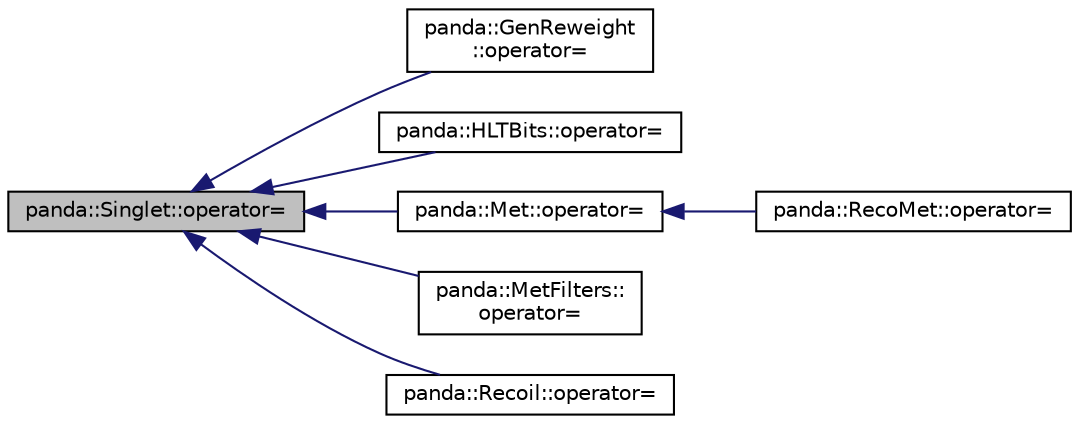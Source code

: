 digraph "panda::Singlet::operator="
{
 // INTERACTIVE_SVG=YES
  edge [fontname="Helvetica",fontsize="10",labelfontname="Helvetica",labelfontsize="10"];
  node [fontname="Helvetica",fontsize="10",shape=record];
  rankdir="LR";
  Node1 [label="panda::Singlet::operator=",height=0.2,width=0.4,color="black", fillcolor="grey75", style="filled" fontcolor="black"];
  Node1 -> Node2 [dir="back",color="midnightblue",fontsize="10",style="solid"];
  Node2 [label="panda::GenReweight\l::operator=",height=0.2,width=0.4,color="black", fillcolor="white", style="filled",URL="$classpanda_1_1GenReweight.html#a6dd54fb7e34a557beaf06698662a6831"];
  Node1 -> Node3 [dir="back",color="midnightblue",fontsize="10",style="solid"];
  Node3 [label="panda::HLTBits::operator=",height=0.2,width=0.4,color="black", fillcolor="white", style="filled",URL="$classpanda_1_1HLTBits.html#ac58854e1b3ad1889afb461326f9f6d1c"];
  Node1 -> Node4 [dir="back",color="midnightblue",fontsize="10",style="solid"];
  Node4 [label="panda::Met::operator=",height=0.2,width=0.4,color="black", fillcolor="white", style="filled",URL="$classpanda_1_1Met.html#a75a8d56e25e884dfd9bdeff20b3d0b61"];
  Node4 -> Node5 [dir="back",color="midnightblue",fontsize="10",style="solid"];
  Node5 [label="panda::RecoMet::operator=",height=0.2,width=0.4,color="black", fillcolor="white", style="filled",URL="$classpanda_1_1RecoMet.html#a9457a28604d28d4f06346a121874dc27"];
  Node1 -> Node6 [dir="back",color="midnightblue",fontsize="10",style="solid"];
  Node6 [label="panda::MetFilters::\loperator=",height=0.2,width=0.4,color="black", fillcolor="white", style="filled",URL="$classpanda_1_1MetFilters.html#a7afdb0c8ff9d453cb699a8895ac07afa"];
  Node1 -> Node7 [dir="back",color="midnightblue",fontsize="10",style="solid"];
  Node7 [label="panda::Recoil::operator=",height=0.2,width=0.4,color="black", fillcolor="white", style="filled",URL="$classpanda_1_1Recoil.html#a4915faccef273487495e3ec4a0c8176a"];
}
